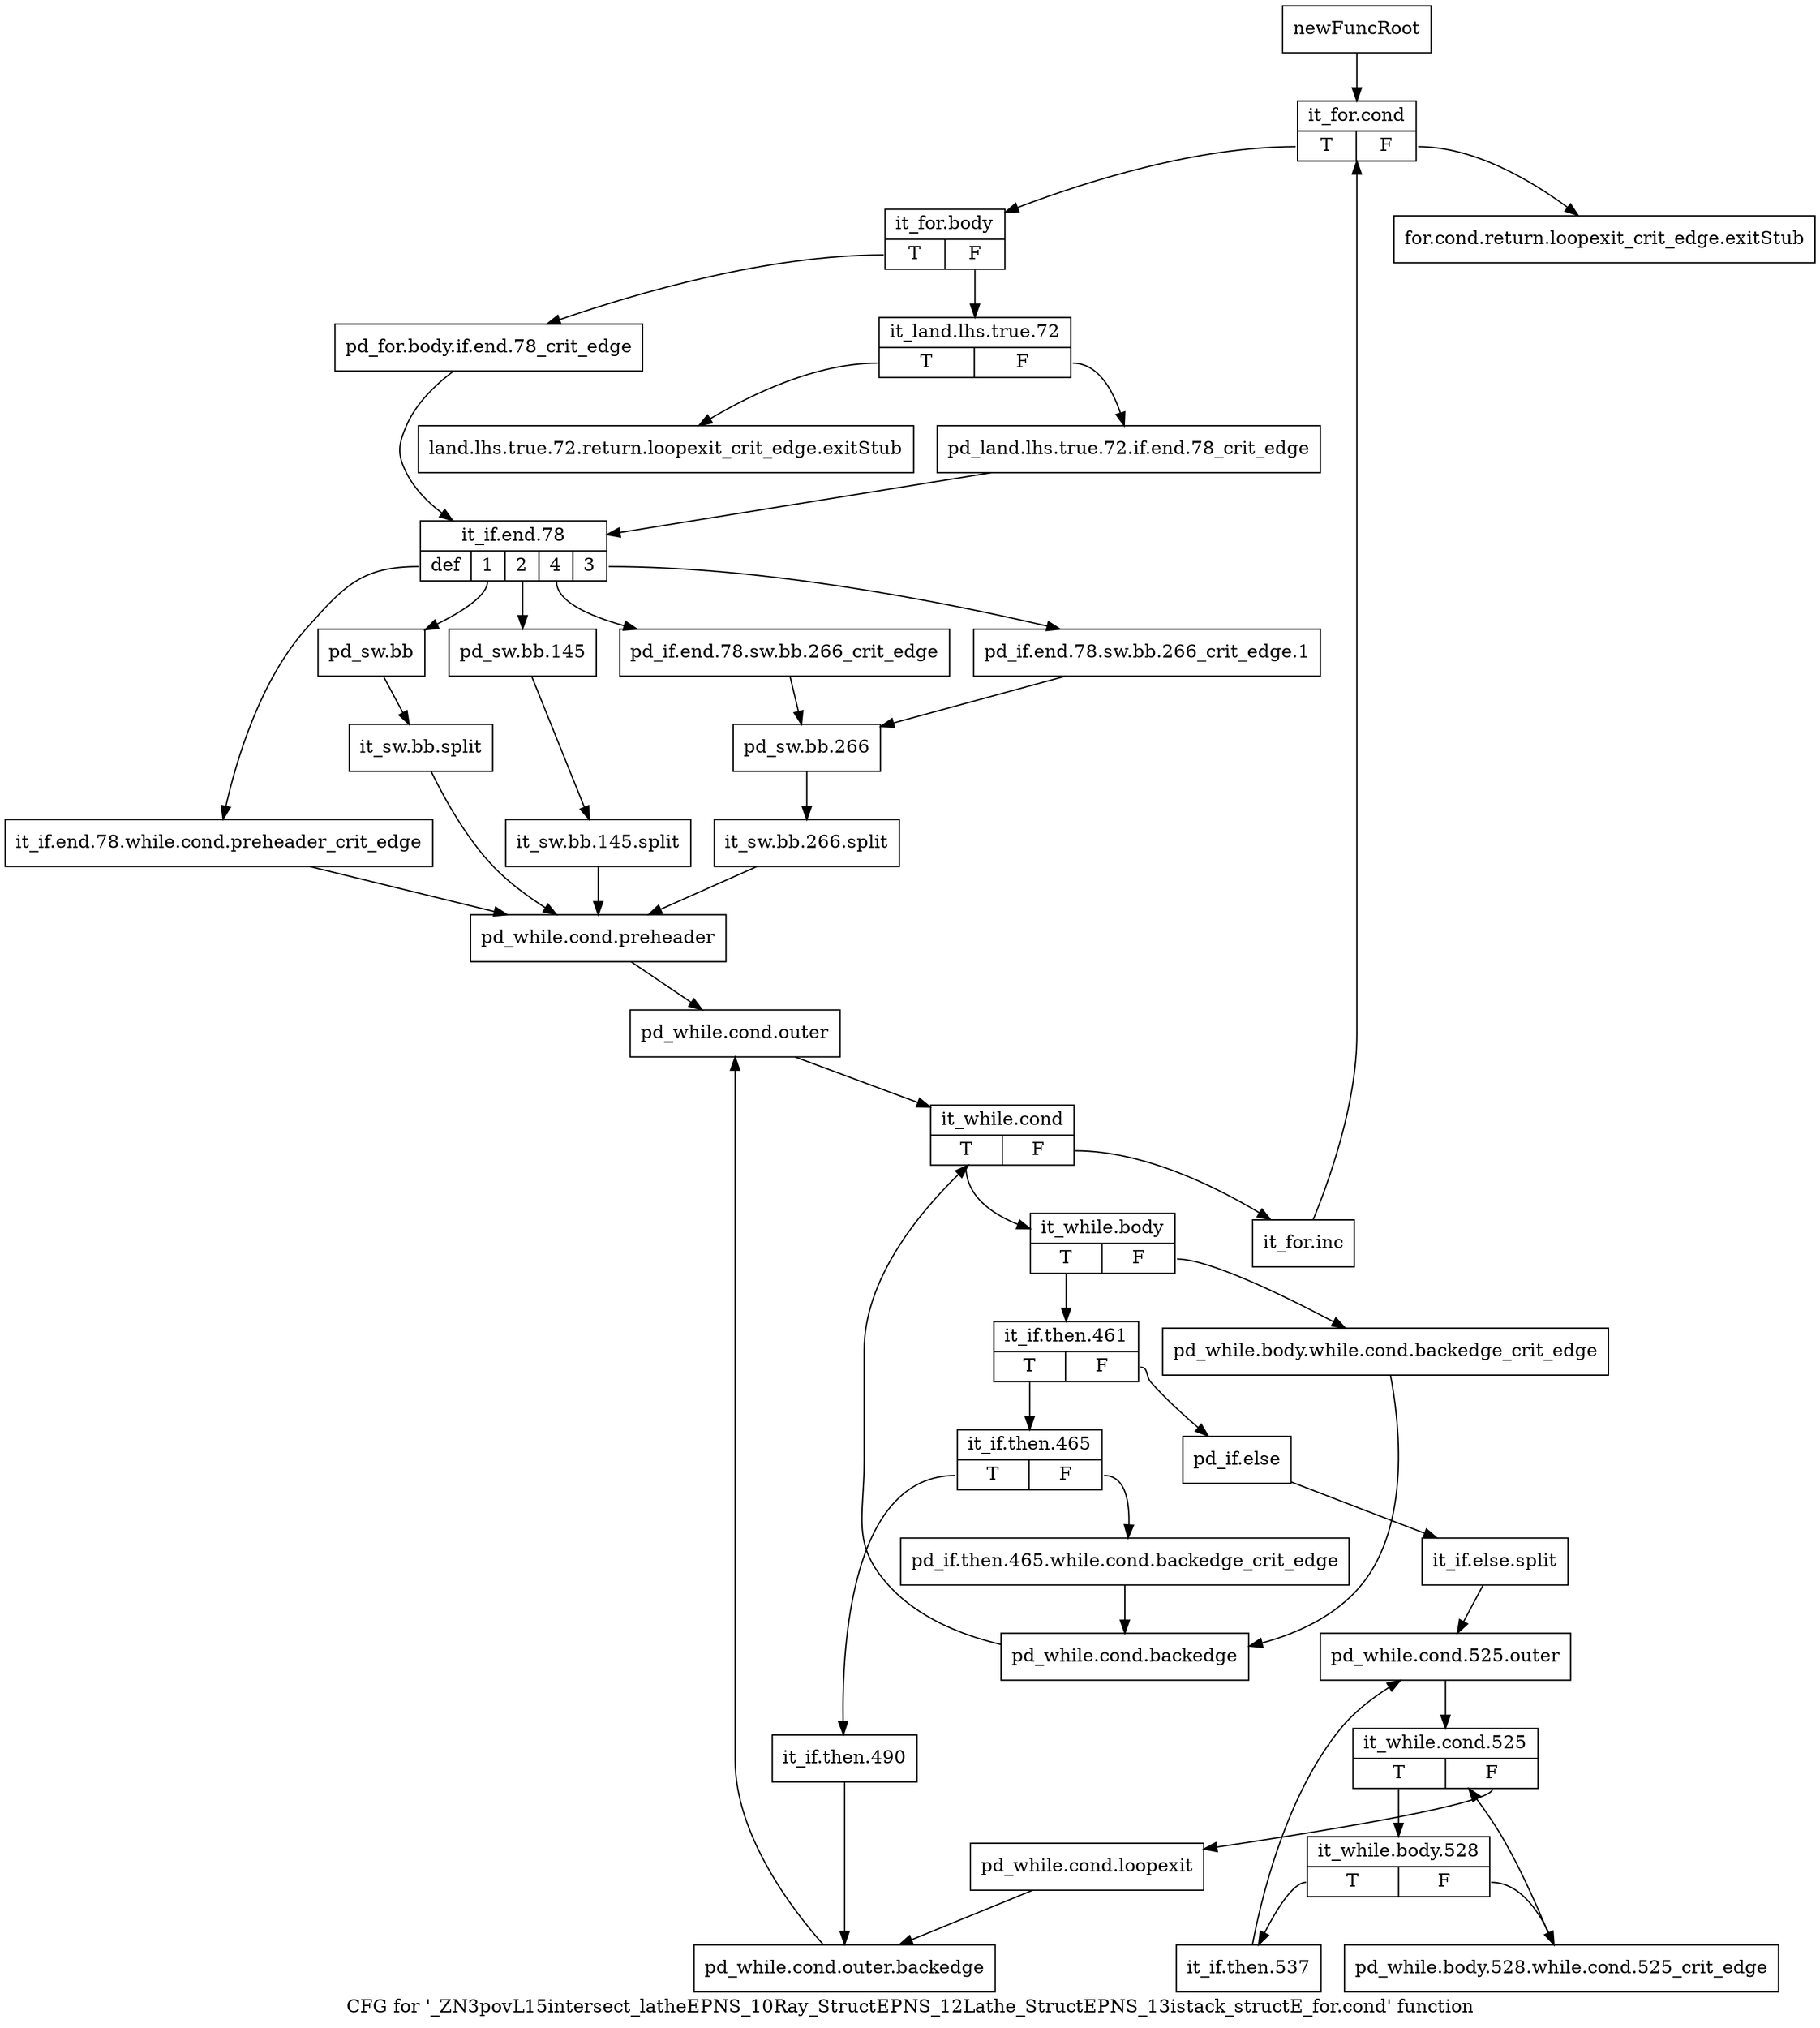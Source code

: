 digraph "CFG for '_ZN3povL15intersect_latheEPNS_10Ray_StructEPNS_12Lathe_StructEPNS_13istack_structE_for.cond' function" {
	label="CFG for '_ZN3povL15intersect_latheEPNS_10Ray_StructEPNS_12Lathe_StructEPNS_13istack_structE_for.cond' function";

	Node0x252f140 [shape=record,label="{newFuncRoot}"];
	Node0x252f140 -> Node0x252f230;
	Node0x252f190 [shape=record,label="{for.cond.return.loopexit_crit_edge.exitStub}"];
	Node0x252f1e0 [shape=record,label="{land.lhs.true.72.return.loopexit_crit_edge.exitStub}"];
	Node0x252f230 [shape=record,label="{it_for.cond|{<s0>T|<s1>F}}"];
	Node0x252f230:s0 -> Node0x252f280;
	Node0x252f230:s1 -> Node0x252f190;
	Node0x252f280 [shape=record,label="{it_for.body|{<s0>T|<s1>F}}"];
	Node0x252f280:s0 -> Node0x252f370;
	Node0x252f280:s1 -> Node0x252f2d0;
	Node0x252f2d0 [shape=record,label="{it_land.lhs.true.72|{<s0>T|<s1>F}}"];
	Node0x252f2d0:s0 -> Node0x252f1e0;
	Node0x252f2d0:s1 -> Node0x252f320;
	Node0x252f320 [shape=record,label="{pd_land.lhs.true.72.if.end.78_crit_edge}"];
	Node0x252f320 -> Node0x252f3c0;
	Node0x252f370 [shape=record,label="{pd_for.body.if.end.78_crit_edge}"];
	Node0x252f370 -> Node0x252f3c0;
	Node0x252f3c0 [shape=record,label="{it_if.end.78|{<s0>def|<s1>1|<s2>2|<s3>4|<s4>3}}"];
	Node0x252f3c0:s0 -> Node0x252f5a0;
	Node0x252f3c0:s1 -> Node0x252f550;
	Node0x252f3c0:s2 -> Node0x252f500;
	Node0x252f3c0:s3 -> Node0x252f460;
	Node0x252f3c0:s4 -> Node0x252f410;
	Node0x252f410 [shape=record,label="{pd_if.end.78.sw.bb.266_crit_edge.1}"];
	Node0x252f410 -> Node0x252f4b0;
	Node0x252f460 [shape=record,label="{pd_if.end.78.sw.bb.266_crit_edge}"];
	Node0x252f460 -> Node0x252f4b0;
	Node0x252f4b0 [shape=record,label="{pd_sw.bb.266}"];
	Node0x252f4b0 -> Node0x379b760;
	Node0x379b760 [shape=record,label="{it_sw.bb.266.split}"];
	Node0x379b760 -> Node0x252f5f0;
	Node0x252f500 [shape=record,label="{pd_sw.bb.145}"];
	Node0x252f500 -> Node0x379a960;
	Node0x379a960 [shape=record,label="{it_sw.bb.145.split}"];
	Node0x379a960 -> Node0x252f5f0;
	Node0x252f550 [shape=record,label="{pd_sw.bb}"];
	Node0x252f550 -> Node0x376ce70;
	Node0x376ce70 [shape=record,label="{it_sw.bb.split}"];
	Node0x376ce70 -> Node0x252f5f0;
	Node0x252f5a0 [shape=record,label="{it_if.end.78.while.cond.preheader_crit_edge}"];
	Node0x252f5a0 -> Node0x252f5f0;
	Node0x252f5f0 [shape=record,label="{pd_while.cond.preheader}"];
	Node0x252f5f0 -> Node0x252f640;
	Node0x252f640 [shape=record,label="{pd_while.cond.outer}"];
	Node0x252f640 -> Node0x252f690;
	Node0x252f690 [shape=record,label="{it_while.cond|{<s0>T|<s1>F}}"];
	Node0x252f690:s0 -> Node0x252f730;
	Node0x252f690:s1 -> Node0x252f6e0;
	Node0x252f6e0 [shape=record,label="{it_for.inc}"];
	Node0x252f6e0 -> Node0x252f230;
	Node0x252f730 [shape=record,label="{it_while.body|{<s0>T|<s1>F}}"];
	Node0x252f730:s0 -> Node0x252f7d0;
	Node0x252f730:s1 -> Node0x252f780;
	Node0x252f780 [shape=record,label="{pd_while.body.while.cond.backedge_crit_edge}"];
	Node0x252f780 -> Node0x252faf0;
	Node0x252f7d0 [shape=record,label="{it_if.then.461|{<s0>T|<s1>F}}"];
	Node0x252f7d0:s0 -> Node0x252fa50;
	Node0x252f7d0:s1 -> Node0x252f820;
	Node0x252f820 [shape=record,label="{pd_if.else}"];
	Node0x252f820 -> Node0x376c870;
	Node0x376c870 [shape=record,label="{it_if.else.split}"];
	Node0x376c870 -> Node0x252f870;
	Node0x252f870 [shape=record,label="{pd_while.cond.525.outer}"];
	Node0x252f870 -> Node0x252f8c0;
	Node0x252f8c0 [shape=record,label="{it_while.cond.525|{<s0>T|<s1>F}}"];
	Node0x252f8c0:s0 -> Node0x252f960;
	Node0x252f8c0:s1 -> Node0x252f910;
	Node0x252f910 [shape=record,label="{pd_while.cond.loopexit}"];
	Node0x252f910 -> Node0x252fb90;
	Node0x252f960 [shape=record,label="{it_while.body.528|{<s0>T|<s1>F}}"];
	Node0x252f960:s0 -> Node0x252fa00;
	Node0x252f960:s1 -> Node0x252f9b0;
	Node0x252f9b0 [shape=record,label="{pd_while.body.528.while.cond.525_crit_edge}"];
	Node0x252f9b0 -> Node0x252f8c0;
	Node0x252fa00 [shape=record,label="{it_if.then.537}"];
	Node0x252fa00 -> Node0x252f870;
	Node0x252fa50 [shape=record,label="{it_if.then.465|{<s0>T|<s1>F}}"];
	Node0x252fa50:s0 -> Node0x252fb40;
	Node0x252fa50:s1 -> Node0x252faa0;
	Node0x252faa0 [shape=record,label="{pd_if.then.465.while.cond.backedge_crit_edge}"];
	Node0x252faa0 -> Node0x252faf0;
	Node0x252faf0 [shape=record,label="{pd_while.cond.backedge}"];
	Node0x252faf0 -> Node0x252f690;
	Node0x252fb40 [shape=record,label="{it_if.then.490}"];
	Node0x252fb40 -> Node0x252fb90;
	Node0x252fb90 [shape=record,label="{pd_while.cond.outer.backedge}"];
	Node0x252fb90 -> Node0x252f640;
}
